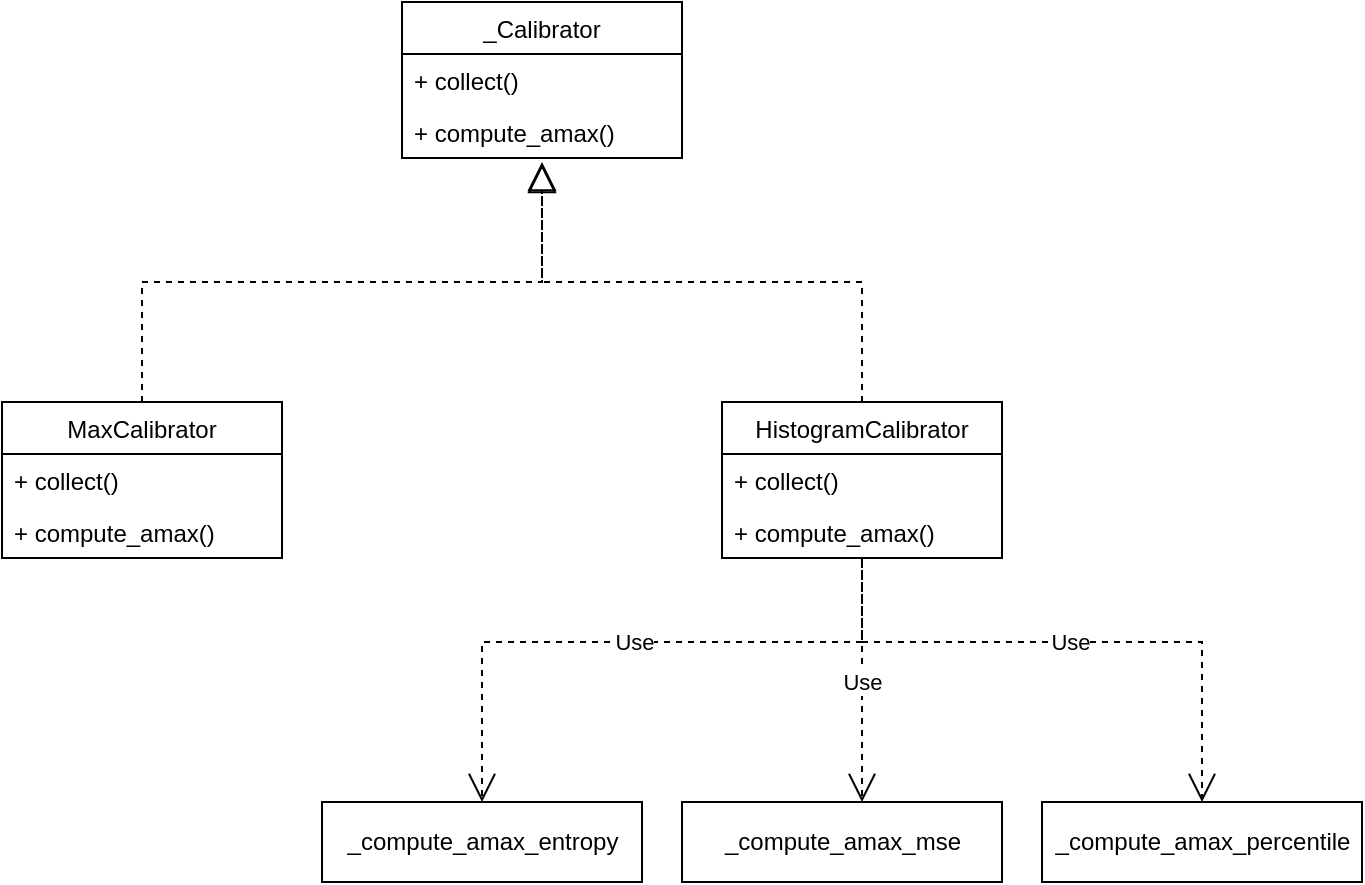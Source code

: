 <mxfile version="16.2.7" type="github">
  <diagram id="FdnFxdUJdIKL7GL75dfz" name="Page-1">
    <mxGraphModel dx="1422" dy="871" grid="1" gridSize="10" guides="1" tooltips="1" connect="1" arrows="1" fold="1" page="1" pageScale="1" pageWidth="827" pageHeight="1169" math="0" shadow="0">
      <root>
        <mxCell id="0" />
        <mxCell id="1" parent="0" />
        <mxCell id="0NtBEpWBK5ERdmjGxjlm-1" value="_Calibrator" style="swimlane;fontStyle=0;childLayout=stackLayout;horizontal=1;startSize=26;fillColor=none;horizontalStack=0;resizeParent=1;resizeParentMax=0;resizeLast=0;collapsible=1;marginBottom=0;" vertex="1" parent="1">
          <mxGeometry x="320" y="80" width="140" height="78" as="geometry" />
        </mxCell>
        <mxCell id="0NtBEpWBK5ERdmjGxjlm-2" value="+ collect()" style="text;strokeColor=none;fillColor=none;align=left;verticalAlign=top;spacingLeft=4;spacingRight=4;overflow=hidden;rotatable=0;points=[[0,0.5],[1,0.5]];portConstraint=eastwest;" vertex="1" parent="0NtBEpWBK5ERdmjGxjlm-1">
          <mxGeometry y="26" width="140" height="26" as="geometry" />
        </mxCell>
        <mxCell id="0NtBEpWBK5ERdmjGxjlm-3" value="+ compute_amax()" style="text;strokeColor=none;fillColor=none;align=left;verticalAlign=top;spacingLeft=4;spacingRight=4;overflow=hidden;rotatable=0;points=[[0,0.5],[1,0.5]];portConstraint=eastwest;" vertex="1" parent="0NtBEpWBK5ERdmjGxjlm-1">
          <mxGeometry y="52" width="140" height="26" as="geometry" />
        </mxCell>
        <mxCell id="0NtBEpWBK5ERdmjGxjlm-5" value="MaxCalibrator" style="swimlane;fontStyle=0;childLayout=stackLayout;horizontal=1;startSize=26;fillColor=none;horizontalStack=0;resizeParent=1;resizeParentMax=0;resizeLast=0;collapsible=1;marginBottom=0;" vertex="1" parent="1">
          <mxGeometry x="120" y="280" width="140" height="78" as="geometry" />
        </mxCell>
        <mxCell id="0NtBEpWBK5ERdmjGxjlm-6" value="+ collect()" style="text;strokeColor=none;fillColor=none;align=left;verticalAlign=top;spacingLeft=4;spacingRight=4;overflow=hidden;rotatable=0;points=[[0,0.5],[1,0.5]];portConstraint=eastwest;" vertex="1" parent="0NtBEpWBK5ERdmjGxjlm-5">
          <mxGeometry y="26" width="140" height="26" as="geometry" />
        </mxCell>
        <mxCell id="0NtBEpWBK5ERdmjGxjlm-7" value="+ compute_amax()" style="text;strokeColor=none;fillColor=none;align=left;verticalAlign=top;spacingLeft=4;spacingRight=4;overflow=hidden;rotatable=0;points=[[0,0.5],[1,0.5]];portConstraint=eastwest;" vertex="1" parent="0NtBEpWBK5ERdmjGxjlm-5">
          <mxGeometry y="52" width="140" height="26" as="geometry" />
        </mxCell>
        <mxCell id="0NtBEpWBK5ERdmjGxjlm-8" value="" style="endArrow=block;dashed=1;endFill=0;endSize=12;html=1;rounded=0;exitX=0.5;exitY=0;exitDx=0;exitDy=0;entryX=0.5;entryY=1.115;entryDx=0;entryDy=0;entryPerimeter=0;" edge="1" parent="1" source="0NtBEpWBK5ERdmjGxjlm-5" target="0NtBEpWBK5ERdmjGxjlm-3">
          <mxGeometry width="160" relative="1" as="geometry">
            <mxPoint x="290" y="540" as="sourcePoint" />
            <mxPoint x="450" y="540" as="targetPoint" />
            <Array as="points">
              <mxPoint x="190" y="220" />
              <mxPoint x="390" y="220" />
            </Array>
          </mxGeometry>
        </mxCell>
        <mxCell id="0NtBEpWBK5ERdmjGxjlm-9" value="HistogramCalibrator" style="swimlane;fontStyle=0;childLayout=stackLayout;horizontal=1;startSize=26;fillColor=none;horizontalStack=0;resizeParent=1;resizeParentMax=0;resizeLast=0;collapsible=1;marginBottom=0;" vertex="1" parent="1">
          <mxGeometry x="480" y="280" width="140" height="78" as="geometry" />
        </mxCell>
        <mxCell id="0NtBEpWBK5ERdmjGxjlm-10" value="+ collect()" style="text;strokeColor=none;fillColor=none;align=left;verticalAlign=top;spacingLeft=4;spacingRight=4;overflow=hidden;rotatable=0;points=[[0,0.5],[1,0.5]];portConstraint=eastwest;" vertex="1" parent="0NtBEpWBK5ERdmjGxjlm-9">
          <mxGeometry y="26" width="140" height="26" as="geometry" />
        </mxCell>
        <mxCell id="0NtBEpWBK5ERdmjGxjlm-11" value="+ compute_amax()" style="text;strokeColor=none;fillColor=none;align=left;verticalAlign=top;spacingLeft=4;spacingRight=4;overflow=hidden;rotatable=0;points=[[0,0.5],[1,0.5]];portConstraint=eastwest;" vertex="1" parent="0NtBEpWBK5ERdmjGxjlm-9">
          <mxGeometry y="52" width="140" height="26" as="geometry" />
        </mxCell>
        <mxCell id="0NtBEpWBK5ERdmjGxjlm-13" value="_compute_amax_entropy" style="html=1;" vertex="1" parent="1">
          <mxGeometry x="280" y="480" width="160" height="40" as="geometry" />
        </mxCell>
        <mxCell id="0NtBEpWBK5ERdmjGxjlm-14" value="_compute_amax_mse" style="html=1;" vertex="1" parent="1">
          <mxGeometry x="460" y="480" width="160" height="40" as="geometry" />
        </mxCell>
        <mxCell id="0NtBEpWBK5ERdmjGxjlm-15" value="_compute_amax_percentile" style="html=1;" vertex="1" parent="1">
          <mxGeometry x="640" y="480" width="160" height="40" as="geometry" />
        </mxCell>
        <mxCell id="0NtBEpWBK5ERdmjGxjlm-17" value="Use" style="endArrow=open;endSize=12;dashed=1;html=1;rounded=0;entryX=0.5;entryY=0;entryDx=0;entryDy=0;" edge="1" parent="1" source="0NtBEpWBK5ERdmjGxjlm-11" target="0NtBEpWBK5ERdmjGxjlm-13">
          <mxGeometry width="160" relative="1" as="geometry">
            <mxPoint x="440" y="670" as="sourcePoint" />
            <mxPoint x="600" y="670" as="targetPoint" />
            <Array as="points">
              <mxPoint x="550" y="400" />
              <mxPoint x="360" y="400" />
            </Array>
          </mxGeometry>
        </mxCell>
        <mxCell id="0NtBEpWBK5ERdmjGxjlm-18" value="" style="endArrow=block;dashed=1;endFill=0;endSize=12;html=1;rounded=0;exitX=0.5;exitY=0;exitDx=0;exitDy=0;" edge="1" parent="1" source="0NtBEpWBK5ERdmjGxjlm-9">
          <mxGeometry width="160" relative="1" as="geometry">
            <mxPoint x="460" y="680" as="sourcePoint" />
            <mxPoint x="390" y="160" as="targetPoint" />
            <Array as="points">
              <mxPoint x="550" y="220" />
              <mxPoint x="390" y="220" />
            </Array>
          </mxGeometry>
        </mxCell>
        <mxCell id="0NtBEpWBK5ERdmjGxjlm-19" value="Use" style="endArrow=open;endSize=12;dashed=1;html=1;rounded=0;entryX=0.5;entryY=0;entryDx=0;entryDy=0;" edge="1" parent="1" source="0NtBEpWBK5ERdmjGxjlm-11" target="0NtBEpWBK5ERdmjGxjlm-15">
          <mxGeometry width="160" relative="1" as="geometry">
            <mxPoint x="500" y="640" as="sourcePoint" />
            <mxPoint x="660" y="640" as="targetPoint" />
            <Array as="points">
              <mxPoint x="550" y="400" />
              <mxPoint x="720" y="400" />
            </Array>
          </mxGeometry>
        </mxCell>
        <mxCell id="0NtBEpWBK5ERdmjGxjlm-20" value="Use" style="endArrow=open;endSize=12;dashed=1;html=1;rounded=0;" edge="1" parent="1">
          <mxGeometry width="160" relative="1" as="geometry">
            <mxPoint x="550" y="360" as="sourcePoint" />
            <mxPoint x="550" y="480" as="targetPoint" />
          </mxGeometry>
        </mxCell>
      </root>
    </mxGraphModel>
  </diagram>
</mxfile>
